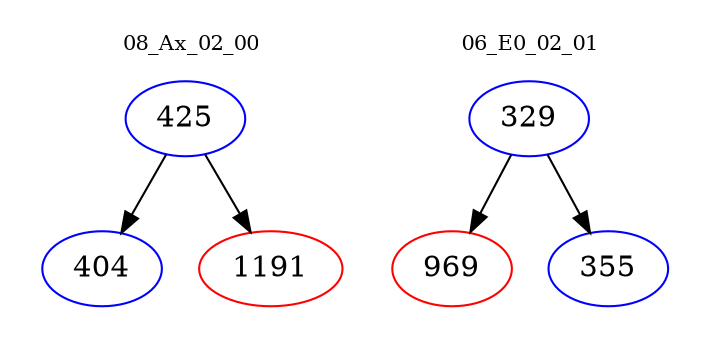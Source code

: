 digraph{
subgraph cluster_0 {
color = white
label = "08_Ax_02_00";
fontsize=10;
T0_425 [label="425", color="blue"]
T0_425 -> T0_404 [color="black"]
T0_404 [label="404", color="blue"]
T0_425 -> T0_1191 [color="black"]
T0_1191 [label="1191", color="red"]
}
subgraph cluster_1 {
color = white
label = "06_E0_02_01";
fontsize=10;
T1_329 [label="329", color="blue"]
T1_329 -> T1_969 [color="black"]
T1_969 [label="969", color="red"]
T1_329 -> T1_355 [color="black"]
T1_355 [label="355", color="blue"]
}
}

